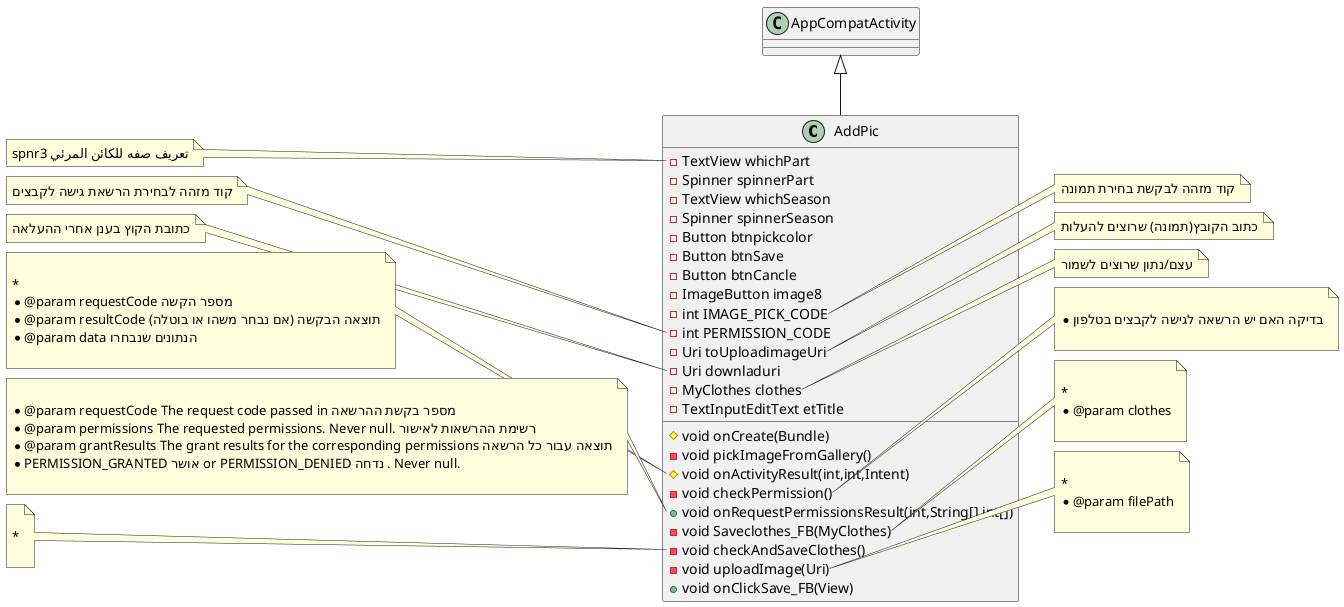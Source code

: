 @startuml
class AddPic {
- TextView whichPart
- Spinner spinnerPart
- TextView whichSeason
- Spinner spinnerSeason
- Button btnpickcolor
- Button btnSave
- Button btnCancle
- ImageButton image8
- int IMAGE_PICK_CODE
- int PERMISSION_CODE
- Uri toUploadimageUri
- Uri downladuri
- MyClothes clothes
- TextInputEditText etTitle
# void onCreate(Bundle)
- void pickImageFromGallery()
# void onActivityResult(int,int,Intent)
- void checkPermission()
+ void onRequestPermissionsResult(int,String[],int[])
- void Saveclothes_FB(MyClothes)
- void checkAndSaveClothes()
- void uploadImage(Uri)
+ void onClickSave_FB(View)
}
note left of AddPic::whichPart
spnr3 تعريف صفه للكائن المرئي
end note
note right of AddPic::IMAGE_PICK_CODE
 קוד מזהה לבקשת בחירת תמונה
end note
note left of AddPic::PERMISSION_CODE
קוד מזהה לבחירת הרשאת גישה לקבצים
end note
note right of AddPic::toUploadimageUri
 כתוב הקובץ(תמונה) שרוצים להעלות
end note
note left of AddPic::downladuri
כתובת הקוץ בענן אחרי ההעלאה
end note
note right of AddPic::clothes
עצם/נתון שרוצים לשמור
end note

note left of AddPic::onActivityResult(int,int,Intent)

     *
     * @param requestCode מספר הקשה
     * @param resultCode תוצאה הבקשה (אם נבחר משהו או בוטלה)
     * @param data הנתונים שנבחרו
     
end note
note right of AddPic::checkPermission()

     * בדיקה האם יש הרשאה לגישה לקבצים בטלפון
     
end note
note left of AddPic::onRequestPermissionsResult(int,String[],int[])

     * @param requestCode The request code passed in מספר בקשת ההרשאה
     * @param permissions The requested permissions. Never null. רשימת ההרשאות לאישור
     * @param grantResults The grant results for the corresponding permissions תוצאה עבור כל הרשאה
     *   PERMISSION_GRANTED אושר or PERMISSION_DENIED נדחה . Never null.
     
end note
note right of AddPic::Saveclothes_FB(MyClothes)

     *
     * @param clothes
     
end note
note left of AddPic::checkAndSaveClothes()

     *
     
end note
note right of AddPic::uploadImage(Uri)

     *
     * @param filePath
     
end note



AppCompatActivity <|-- AddPic
@enduml